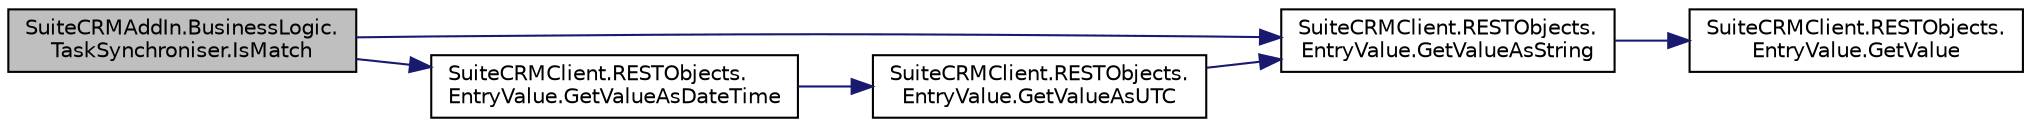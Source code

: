 digraph "SuiteCRMAddIn.BusinessLogic.TaskSynchroniser.IsMatch"
{
  edge [fontname="Helvetica",fontsize="10",labelfontname="Helvetica",labelfontsize="10"];
  node [fontname="Helvetica",fontsize="10",shape=record];
  rankdir="LR";
  Node39 [label="SuiteCRMAddIn.BusinessLogic.\lTaskSynchroniser.IsMatch",height=0.2,width=0.4,color="black", fillcolor="grey75", style="filled", fontcolor="black"];
  Node39 -> Node40 [color="midnightblue",fontsize="10",style="solid",fontname="Helvetica"];
  Node40 [label="SuiteCRMClient.RESTObjects.\lEntryValue.GetValueAsString",height=0.2,width=0.4,color="black", fillcolor="white", style="filled",URL="$class_suite_c_r_m_client_1_1_r_e_s_t_objects_1_1_entry_value.html#a6ff81b41c04d9c891efbafabc25f335f"];
  Node40 -> Node41 [color="midnightblue",fontsize="10",style="solid",fontname="Helvetica"];
  Node41 [label="SuiteCRMClient.RESTObjects.\lEntryValue.GetValue",height=0.2,width=0.4,color="black", fillcolor="white", style="filled",URL="$class_suite_c_r_m_client_1_1_r_e_s_t_objects_1_1_entry_value.html#a7dc773cb8764db461f60ceab15bb6377"];
  Node39 -> Node42 [color="midnightblue",fontsize="10",style="solid",fontname="Helvetica"];
  Node42 [label="SuiteCRMClient.RESTObjects.\lEntryValue.GetValueAsDateTime",height=0.2,width=0.4,color="black", fillcolor="white", style="filled",URL="$class_suite_c_r_m_client_1_1_r_e_s_t_objects_1_1_entry_value.html#a72baddc73093e45f56d077ef87ea5578",tooltip="Get the value of the stated key, presumed to be a date/time string, as a date time object in local ti..."];
  Node42 -> Node43 [color="midnightblue",fontsize="10",style="solid",fontname="Helvetica"];
  Node43 [label="SuiteCRMClient.RESTObjects.\lEntryValue.GetValueAsUTC",height=0.2,width=0.4,color="black", fillcolor="white", style="filled",URL="$class_suite_c_r_m_client_1_1_r_e_s_t_objects_1_1_entry_value.html#a409567786ca342d4d83f2e3862eebe71",tooltip="Get the value of the stated key, presumed to be a date/time string, as a date time object in UTC..."];
  Node43 -> Node40 [color="midnightblue",fontsize="10",style="solid",fontname="Helvetica"];
}
